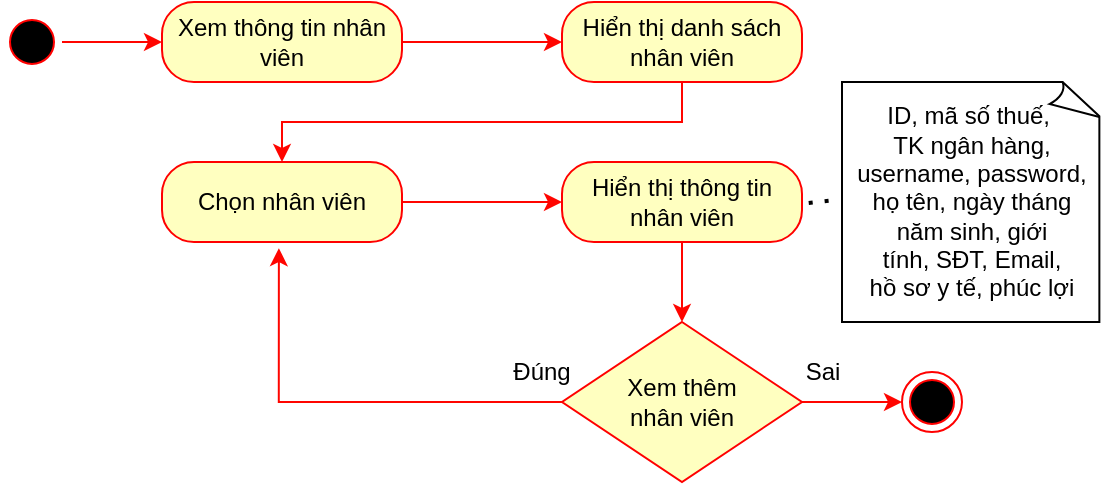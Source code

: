 <mxfile version="26.0.6">
  <diagram name="Page-1" id="pAYEDax6jlEjCvd47c3e">
    <mxGraphModel dx="597" dy="271" grid="1" gridSize="10" guides="1" tooltips="1" connect="1" arrows="1" fold="1" page="1" pageScale="1" pageWidth="850" pageHeight="1100" math="0" shadow="0">
      <root>
        <mxCell id="0" />
        <mxCell id="1" parent="0" />
        <mxCell id="j3ycPdzo6cHpRrVuyQYC-3" value="" style="edgeStyle=orthogonalEdgeStyle;rounded=0;orthogonalLoop=1;jettySize=auto;html=1;strokeColor=#FF0500;" edge="1" parent="1" source="j3ycPdzo6cHpRrVuyQYC-1" target="j3ycPdzo6cHpRrVuyQYC-2">
          <mxGeometry relative="1" as="geometry" />
        </mxCell>
        <mxCell id="j3ycPdzo6cHpRrVuyQYC-1" value="" style="ellipse;html=1;shape=startState;fillColor=#000000;strokeColor=#ff0000;" vertex="1" parent="1">
          <mxGeometry x="40" y="45" width="30" height="30" as="geometry" />
        </mxCell>
        <mxCell id="j3ycPdzo6cHpRrVuyQYC-6" value="" style="edgeStyle=orthogonalEdgeStyle;rounded=0;orthogonalLoop=1;jettySize=auto;html=1;strokeColor=#FF0500;" edge="1" parent="1" source="j3ycPdzo6cHpRrVuyQYC-2" target="j3ycPdzo6cHpRrVuyQYC-4">
          <mxGeometry relative="1" as="geometry" />
        </mxCell>
        <mxCell id="j3ycPdzo6cHpRrVuyQYC-2" value="Xem thông tin nhân viên" style="rounded=1;whiteSpace=wrap;html=1;arcSize=40;fontColor=#000000;fillColor=#ffffc0;strokeColor=#ff0000;" vertex="1" parent="1">
          <mxGeometry x="120" y="40" width="120" height="40" as="geometry" />
        </mxCell>
        <mxCell id="j3ycPdzo6cHpRrVuyQYC-7" style="edgeStyle=orthogonalEdgeStyle;rounded=0;orthogonalLoop=1;jettySize=auto;html=1;entryX=0.5;entryY=0;entryDx=0;entryDy=0;strokeColor=#FF0500;" edge="1" parent="1" source="j3ycPdzo6cHpRrVuyQYC-4" target="j3ycPdzo6cHpRrVuyQYC-5">
          <mxGeometry relative="1" as="geometry">
            <Array as="points">
              <mxPoint x="380" y="100" />
              <mxPoint x="180" y="100" />
            </Array>
          </mxGeometry>
        </mxCell>
        <mxCell id="j3ycPdzo6cHpRrVuyQYC-4" value="Hiển thị danh sách nhân viên" style="rounded=1;whiteSpace=wrap;html=1;arcSize=40;fontColor=#000000;fillColor=#ffffc0;strokeColor=#ff0000;" vertex="1" parent="1">
          <mxGeometry x="320" y="40" width="120" height="40" as="geometry" />
        </mxCell>
        <mxCell id="j3ycPdzo6cHpRrVuyQYC-10" style="edgeStyle=orthogonalEdgeStyle;rounded=0;orthogonalLoop=1;jettySize=auto;html=1;entryX=0;entryY=0.5;entryDx=0;entryDy=0;strokeColor=#FF0500;" edge="1" parent="1" source="j3ycPdzo6cHpRrVuyQYC-5" target="j3ycPdzo6cHpRrVuyQYC-9">
          <mxGeometry relative="1" as="geometry" />
        </mxCell>
        <mxCell id="j3ycPdzo6cHpRrVuyQYC-5" value="Chọn nhân viên" style="rounded=1;whiteSpace=wrap;html=1;arcSize=40;fontColor=#000000;fillColor=#ffffc0;strokeColor=#ff0000;" vertex="1" parent="1">
          <mxGeometry x="120" y="120" width="120" height="40" as="geometry" />
        </mxCell>
        <mxCell id="j3ycPdzo6cHpRrVuyQYC-15" value="" style="edgeStyle=orthogonalEdgeStyle;rounded=0;orthogonalLoop=1;jettySize=auto;html=1;" edge="1" parent="1" target="j3ycPdzo6cHpRrVuyQYC-13">
          <mxGeometry relative="1" as="geometry">
            <mxPoint x="380" y="200" as="sourcePoint" />
          </mxGeometry>
        </mxCell>
        <mxCell id="j3ycPdzo6cHpRrVuyQYC-20" style="edgeStyle=orthogonalEdgeStyle;rounded=0;orthogonalLoop=1;jettySize=auto;html=1;entryX=0.5;entryY=0;entryDx=0;entryDy=0;strokeColor=#FF0500;" edge="1" parent="1" source="j3ycPdzo6cHpRrVuyQYC-9" target="j3ycPdzo6cHpRrVuyQYC-13">
          <mxGeometry relative="1" as="geometry" />
        </mxCell>
        <mxCell id="j3ycPdzo6cHpRrVuyQYC-9" value="Hiển thị thông tin nhân viên" style="rounded=1;whiteSpace=wrap;html=1;arcSize=40;fontColor=#000000;fillColor=#ffffc0;strokeColor=#ff0000;" vertex="1" parent="1">
          <mxGeometry x="320" y="120" width="120" height="40" as="geometry" />
        </mxCell>
        <mxCell id="j3ycPdzo6cHpRrVuyQYC-11" value="ID, mã số thuế,&amp;nbsp;&lt;br&gt;TK ngân hàng,&lt;div&gt;username, password, họ tên,&amp;nbsp;&lt;span style=&quot;background-color: transparent; color: light-dark(rgb(0, 0, 0), rgb(255, 255, 255));&quot;&gt;ngày tháng&lt;/span&gt;&lt;/div&gt;&lt;div&gt;&lt;span style=&quot;background-color: transparent; color: light-dark(rgb(0, 0, 0), rgb(255, 255, 255));&quot;&gt;năm sinh,&amp;nbsp;&lt;/span&gt;&lt;span style=&quot;background-color: transparent; color: light-dark(rgb(0, 0, 0), rgb(255, 255, 255));&quot;&gt;giới tính,&amp;nbsp;&lt;/span&gt;&lt;span style=&quot;background-color: transparent; color: light-dark(rgb(0, 0, 0), rgb(255, 255, 255));&quot;&gt;SĐT, Email,&lt;/span&gt;&lt;/div&gt;&lt;div&gt;&lt;div&gt;&lt;div&gt;hồ sơ y tế, phúc lợi&lt;/div&gt;&lt;/div&gt;&lt;/div&gt;" style="whiteSpace=wrap;html=1;shape=mxgraph.basic.document;align=center;" vertex="1" parent="1">
          <mxGeometry x="460" y="80" width="130" height="120" as="geometry" />
        </mxCell>
        <mxCell id="j3ycPdzo6cHpRrVuyQYC-12" value="" style="endArrow=none;dashed=1;html=1;dashPattern=1 3;strokeWidth=2;rounded=0;exitX=1.028;exitY=0.512;exitDx=0;exitDy=0;exitPerimeter=0;entryX=-0.029;entryY=0.492;entryDx=0;entryDy=0;entryPerimeter=0;" edge="1" parent="1" source="j3ycPdzo6cHpRrVuyQYC-9" target="j3ycPdzo6cHpRrVuyQYC-11">
          <mxGeometry width="50" height="50" relative="1" as="geometry">
            <mxPoint x="400" y="210" as="sourcePoint" />
            <mxPoint x="450" y="160" as="targetPoint" />
          </mxGeometry>
        </mxCell>
        <mxCell id="j3ycPdzo6cHpRrVuyQYC-22" value="" style="edgeStyle=orthogonalEdgeStyle;rounded=0;orthogonalLoop=1;jettySize=auto;html=1;strokeColor=#FF0500;" edge="1" parent="1" source="j3ycPdzo6cHpRrVuyQYC-13" target="j3ycPdzo6cHpRrVuyQYC-21">
          <mxGeometry relative="1" as="geometry" />
        </mxCell>
        <mxCell id="j3ycPdzo6cHpRrVuyQYC-13" value="Xem thêm&lt;br&gt;nhân viên" style="rhombus;whiteSpace=wrap;html=1;fontColor=#000000;fillColor=#ffffc0;strokeColor=#FF0000;" vertex="1" parent="1">
          <mxGeometry x="320" y="200" width="120" height="80" as="geometry" />
        </mxCell>
        <mxCell id="j3ycPdzo6cHpRrVuyQYC-14" style="edgeStyle=orthogonalEdgeStyle;rounded=0;orthogonalLoop=1;jettySize=auto;html=1;entryX=0.487;entryY=1.077;entryDx=0;entryDy=0;entryPerimeter=0;strokeColor=#FF0500;" edge="1" parent="1" source="j3ycPdzo6cHpRrVuyQYC-13" target="j3ycPdzo6cHpRrVuyQYC-5">
          <mxGeometry relative="1" as="geometry" />
        </mxCell>
        <mxCell id="j3ycPdzo6cHpRrVuyQYC-21" value="" style="ellipse;html=1;shape=endState;fillColor=#000000;strokeColor=#ff0000;" vertex="1" parent="1">
          <mxGeometry x="490" y="225" width="30" height="30" as="geometry" />
        </mxCell>
        <mxCell id="j3ycPdzo6cHpRrVuyQYC-23" value="Đúng" style="text;html=1;align=center;verticalAlign=middle;whiteSpace=wrap;rounded=0;fontFamily=Helvetica;fontSize=12;fontColor=#000000;" vertex="1" parent="1">
          <mxGeometry x="280" y="210" width="60" height="30" as="geometry" />
        </mxCell>
        <mxCell id="j3ycPdzo6cHpRrVuyQYC-24" value="Sai" style="text;html=1;align=center;verticalAlign=middle;resizable=0;points=[];autosize=1;strokeColor=none;fillColor=none;" vertex="1" parent="1">
          <mxGeometry x="430" y="210" width="40" height="30" as="geometry" />
        </mxCell>
      </root>
    </mxGraphModel>
  </diagram>
</mxfile>
